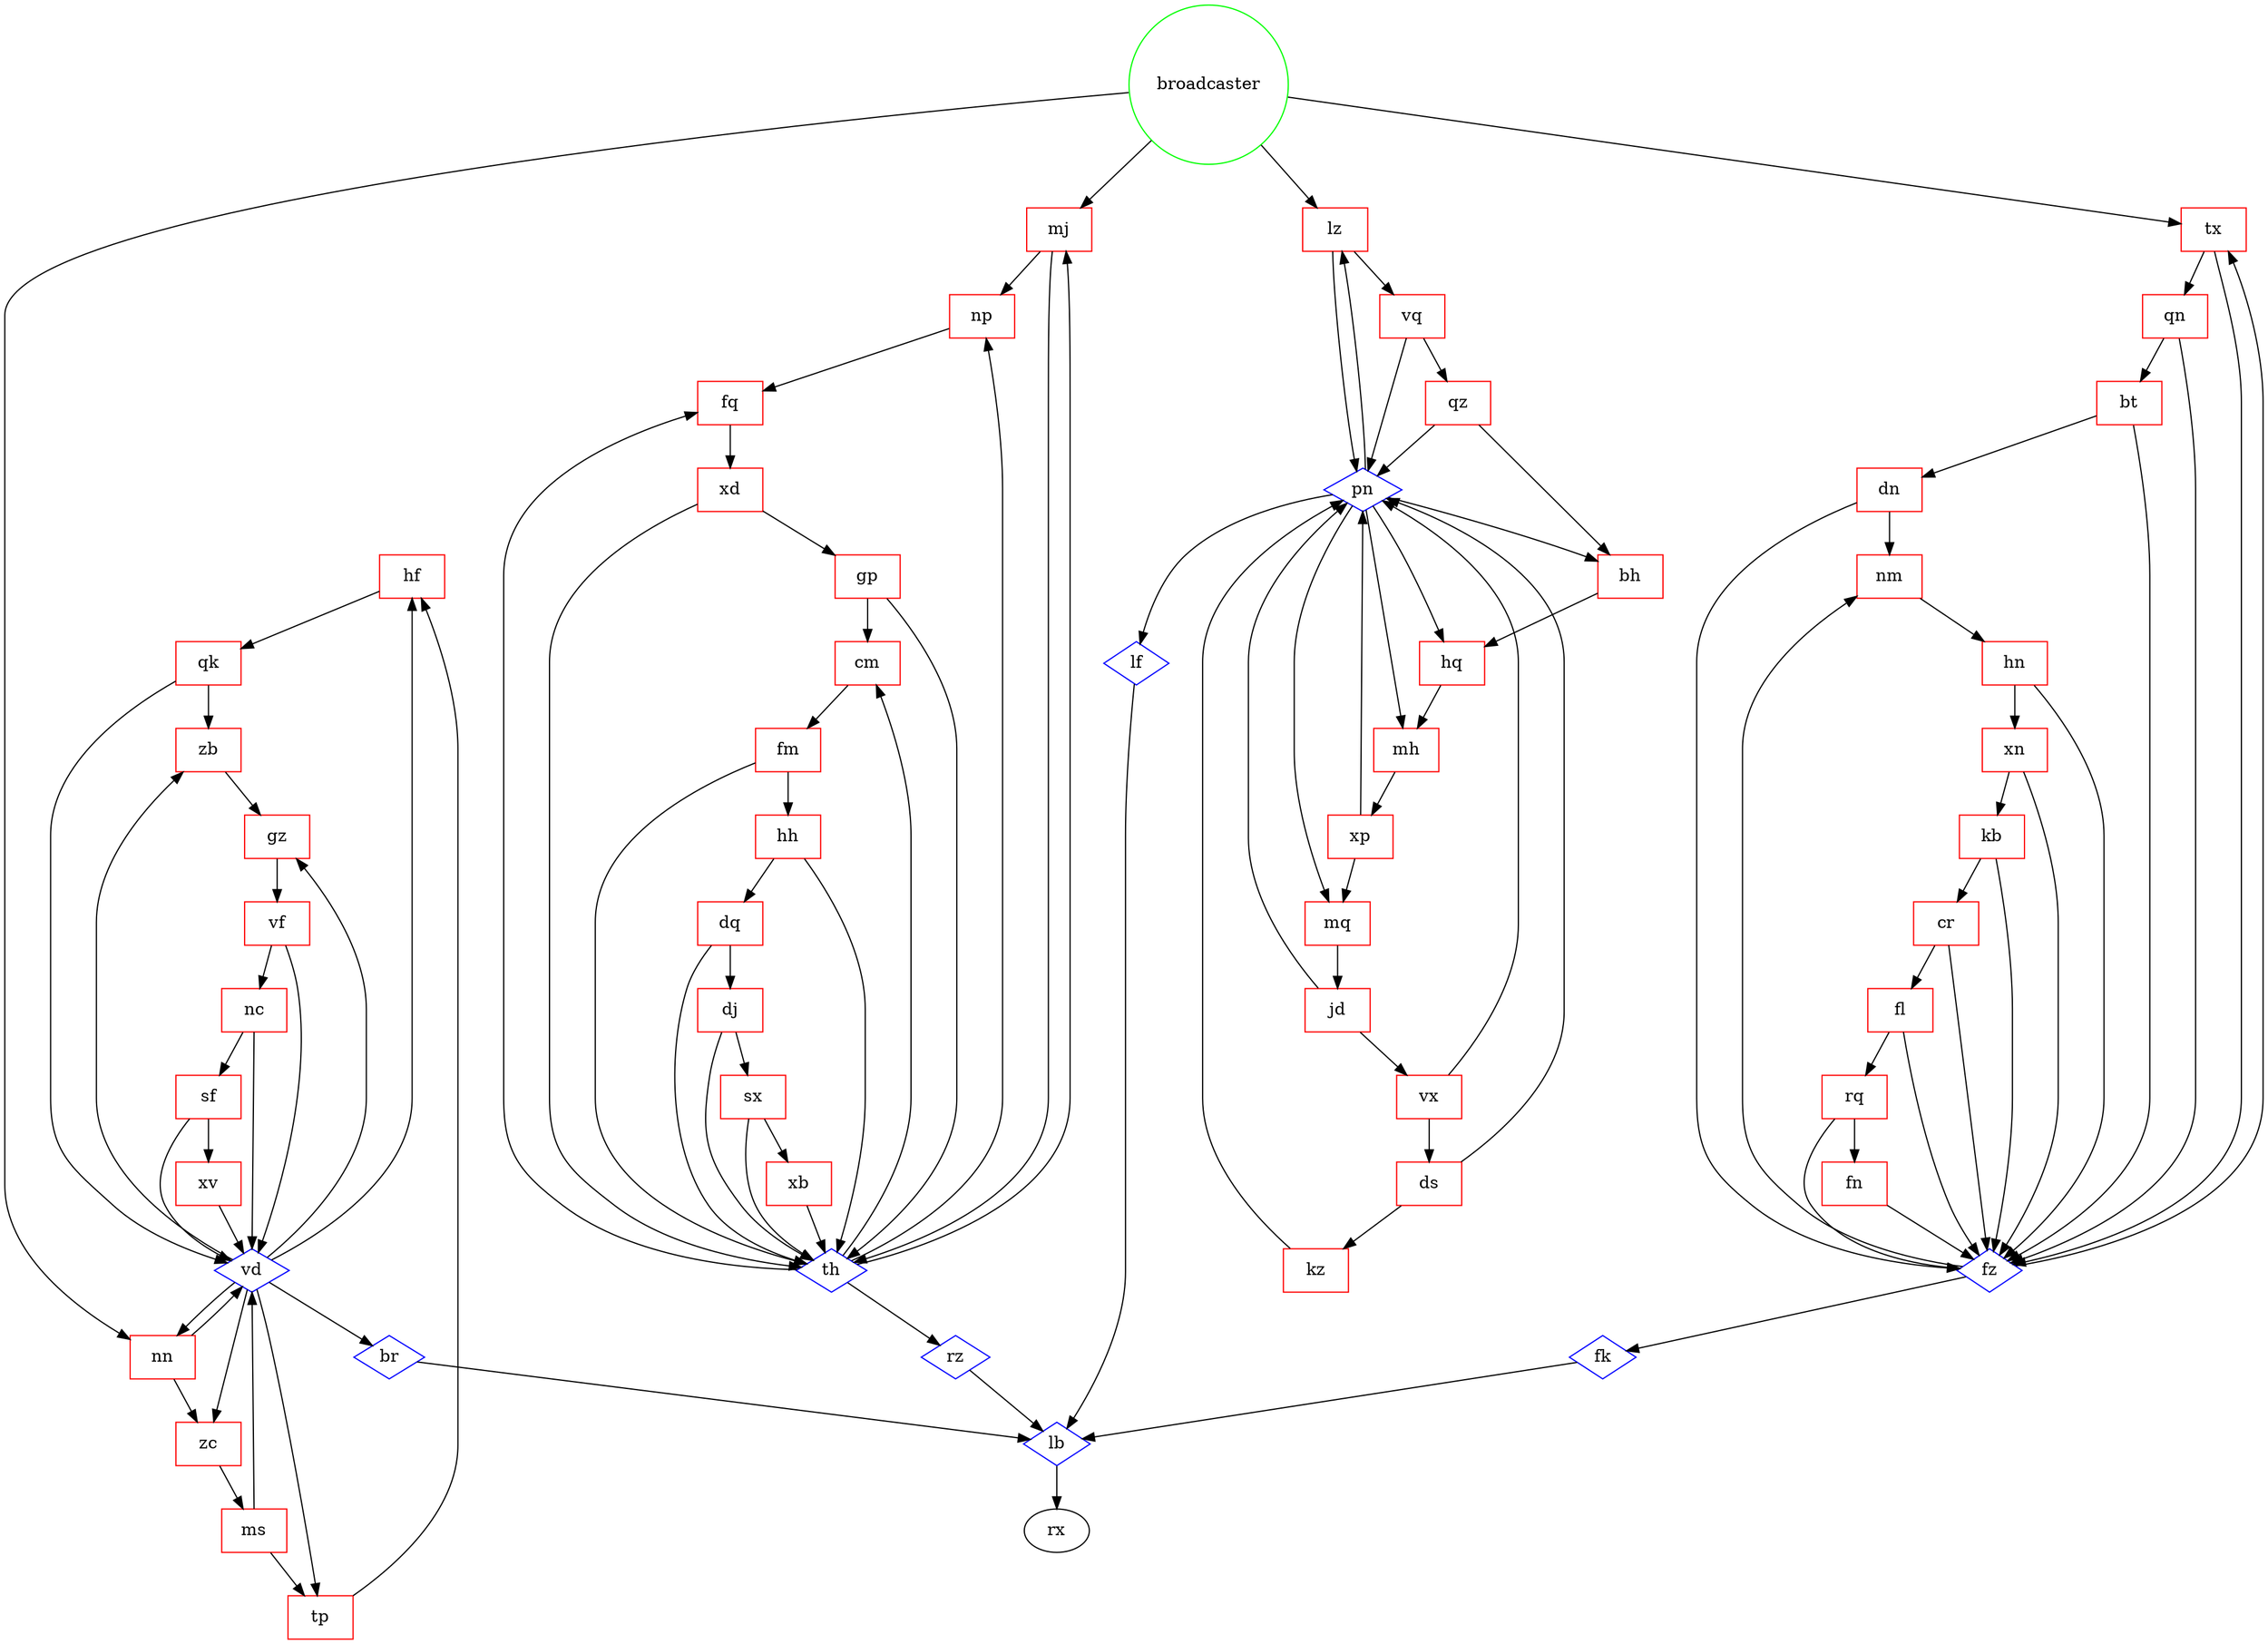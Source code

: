 digraph {
	hf [color=red shape=box]
	xp [color=red shape=box]
	rz [color=blue shape=diamond]
	nm [color=red shape=box]
	zb [color=red shape=box]
	lf [color=blue shape=diamond]
	nn [color=red shape=box]
	xn [color=red shape=box]
	gz [color=red shape=box]
	pn [color=blue shape=diamond]
	xb [color=red shape=box]
	vf [color=red shape=box]
	ds [color=red shape=box]
	br [color=blue shape=diamond]
	cm [color=red shape=box]
	qz [color=red shape=box]
	lb [color=blue shape=diamond]
	vx [color=red shape=box]
	kz [color=red shape=box]
	gp [color=red shape=box]
	hq [color=red shape=box]
	fq [color=red shape=box]
	mj [color=red shape=box]
	lz [color=red shape=box]
	hn [color=red shape=box]
	fl [color=red shape=box]
	fm [color=red shape=box]
	tx [color=red shape=box]
	mh [color=red shape=box]
	dn [color=red shape=box]
	xv [color=red shape=box]
	vd [color=blue shape=diamond]
	np [color=red shape=box]
	sf [color=red shape=box]
	rq [color=red shape=box]
	zc [color=red shape=box]
	fk [color=blue shape=diamond]
	qn [color=red shape=box]
	qk [color=red shape=box]
	ms [color=red shape=box]
	xd [color=red shape=box]
	hh [color=red shape=box]
	sx [color=red shape=box]
	fn [color=red shape=box]
	jd [color=red shape=box]
	mq [color=red shape=box]
	th [color=blue shape=diamond]
	bt [color=red shape=box]
	dq [color=red shape=box]
	tp [color=red shape=box]
	nc [color=red shape=box]
	broadcaster [color=green shape=circle]
	bh [color=red shape=box]
	fz [color=blue shape=diamond]
	cr [color=red shape=box]
	vq [color=red shape=box]
	dj [color=red shape=box]
	kb [color=red shape=box]
	hf -> qk
	xp -> pn, mq
	rz -> lb
	nm -> hn
	zb -> gz
	lf -> lb
	nn -> vd, zc
	xn -> fz, kb
	gz -> vf
	pn -> lz, hq, lf, mh, bh, mq
	xb -> th
	vf -> nc, vd
	ds -> kz, pn
	br -> lb
	cm -> fm
	qz -> bh, pn
	lb -> rx
	vx -> pn, ds
	kz -> pn
	gp -> cm, th
	hq -> mh
	fq -> xd
	mj -> th, np
	lz -> vq, pn
	hn -> xn, fz
	fl -> fz, rq
	fm -> hh, th
	tx -> fz, qn
	mh -> xp
	dn -> nm, fz
	xv -> vd
	vd -> zc, nn, hf, br, zb, tp, gz
	np -> fq
	sf -> vd, xv
	rq -> fn, fz
	zc -> ms
	fk -> lb
	qn -> fz, bt
	qk -> vd, zb
	ms -> tp, vd
	xd -> th, gp
	hh -> th, dq
	sx -> th, xb
	fn -> fz
	jd -> pn, vx
	mq -> jd
	th -> mj, rz, np, fq, cm
	bt -> fz, dn
	dq -> dj, th
	tp -> hf
	nc -> sf, vd
	broadcaster -> nn, lz, mj, tx
	bh -> hq
	fz -> fk, nm, tx
	cr -> fl, fz
	vq -> qz, pn
	dj -> th, sx
	kb -> cr, fz

}
